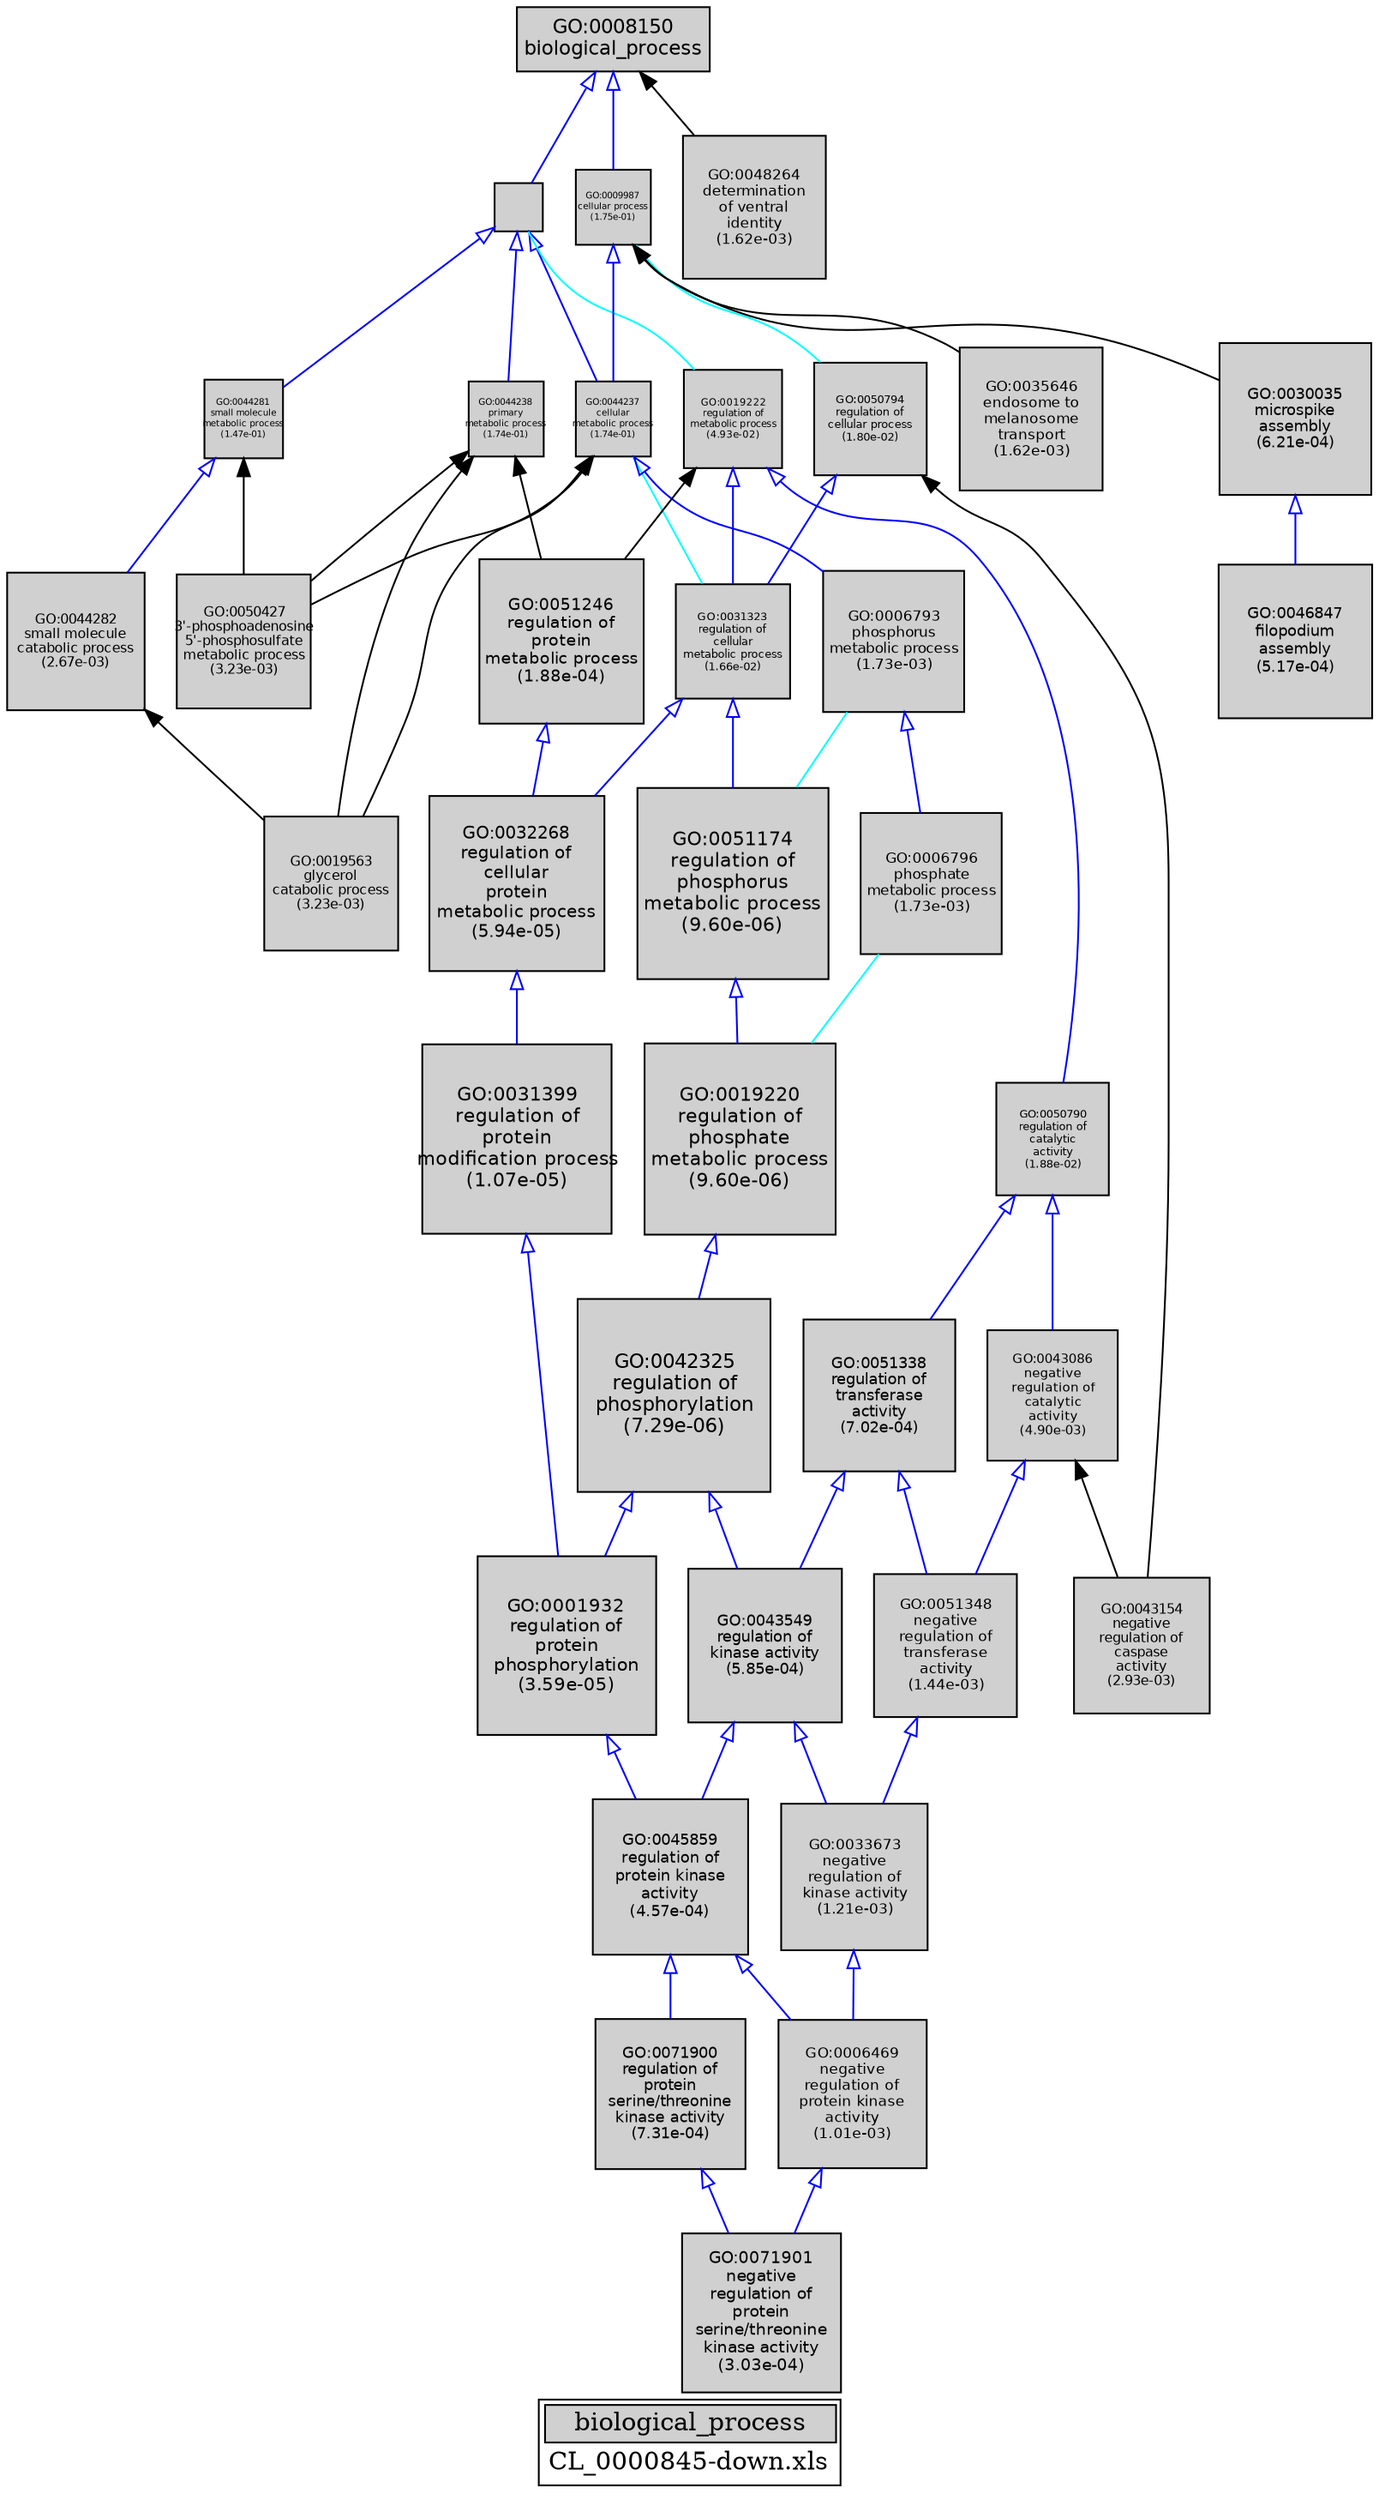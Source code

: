 digraph "biological_process" {
graph [ bgcolor = "#FFFFFF", label = <<TABLE COLOR="black" BGCOLOR="white"><TR><TD COLSPAN="2" BGCOLOR="#D0D0D0"><FONT COLOR="black">biological_process</FONT></TD></TR><TR><TD BORDER="0">CL_0000845-down.xls</TD></TR></TABLE>> ];
node [ fontname = "Helvetica" ];

subgraph "nodes" {

node [ style = "filled", fixedsize = "true", width = 1, shape = "box", fontsize = 9, fillcolor = "#D0D0D0", fontcolor = "black", color = "black" ];

"GO:0031323" [ URL = "#GO:0031323", label = <<TABLE BORDER="0"><TR><TD>GO:0031323<BR/>regulation of<BR/>cellular<BR/>metabolic process<BR/>(1.66e-02)</TD></TR></TABLE>>, width = 0.886628780407, shape = "box", fontsize = 6.38372721893, height = 0.886628780407 ];
"GO:0051174" [ URL = "#GO:0051174", label = <<TABLE BORDER="0"><TR><TD>GO:0051174<BR/>regulation of<BR/>phosphorus<BR/>metabolic process<BR/>(9.60e-06)</TD></TR></TABLE>>, width = 1.48253696515, shape = "box", fontsize = 10.6742661491, height = 1.48253696515 ];
"GO:0044282" [ URL = "#GO:0044282", label = <<TABLE BORDER="0"><TR><TD>GO:0044282<BR/>small molecule<BR/>catabolic process<BR/>(2.67e-03)</TD></TR></TABLE>>, width = 1.06395692321, shape = "box", fontsize = 7.66048984712, height = 1.06395692321 ];
"GO:0071900" [ URL = "#GO:0071900", label = <<TABLE BORDER="0"><TR><TD>GO:0071900<BR/>regulation of<BR/>protein<BR/>serine/threonine<BR/>kinase activity<BR/>(7.31e-04)</TD></TR></TABLE>>, width = 1.17358307486, shape = "box", fontsize = 8.44979813897, height = 1.17358307486 ];
"GO:0043549" [ URL = "#GO:0043549", label = <<TABLE BORDER="0"><TR><TD>GO:0043549<BR/>regulation of<BR/>kinase activity<BR/>(5.85e-04)</TD></TR></TABLE>>, width = 1.19150993928, shape = "box", fontsize = 8.57887156284, height = 1.19150993928 ];
"GO:0050794" [ URL = "#GO:0050794", label = <<TABLE BORDER="0"><TR><TD>GO:0050794<BR/>regulation of<BR/>cellular process<BR/>(1.80e-02)</TD></TR></TABLE>>, width = 0.87819405732, shape = "box", fontsize = 6.3229972127, height = 0.87819405732 ];
"GO:0051246" [ URL = "#GO:0051246", label = <<TABLE BORDER="0"><TR><TD>GO:0051246<BR/>regulation of<BR/>protein<BR/>metabolic process<BR/>(1.88e-04)</TD></TR></TABLE>>, width = 1.27854905608, shape = "box", fontsize = 9.20555320381, height = 1.27854905608 ];
"GO:0019563" [ URL = "#GO:0019563", label = <<TABLE BORDER="0"><TR><TD>GO:0019563<BR/>glycerol<BR/>catabolic process<BR/>(3.23e-03)</TD></TR></TABLE>>, width = 1.04686947757, shape = "box", fontsize = 7.53746023847, height = 1.04686947757 ];
"GO:0050790" [ URL = "#GO:0050790", label = <<TABLE BORDER="0"><TR><TD>GO:0050790<BR/>regulation of<BR/>catalytic<BR/>activity<BR/>(1.88e-02)</TD></TR></TABLE>>, width = 0.873321894635, shape = "box", fontsize = 6.28791764137, height = 0.873321894635 ];
"GO:0044281" [ URL = "#GO:0044281", label = <<TABLE BORDER="0"><TR><TD>GO:0044281<BR/>small molecule<BR/>metabolic process<BR/>(1.47e-01)</TD></TR></TABLE>>, width = 0.610454391014, shape = "box", fontsize = 5.0, height = 0.610454391014 ];
"GO:0045859" [ URL = "#GO:0045859", label = <<TABLE BORDER="0"><TR><TD>GO:0045859<BR/>regulation of<BR/>protein kinase<BR/>activity<BR/>(4.57e-04)</TD></TR></TABLE>>, width = 1.21091227244, shape = "box", fontsize = 8.7185683616, height = 1.21091227244 ];
"GO:0032268" [ URL = "#GO:0032268", label = <<TABLE BORDER="0"><TR><TD>GO:0032268<BR/>regulation of<BR/>cellular<BR/>protein<BR/>metabolic process<BR/>(5.94e-05)</TD></TR></TABLE>>, width = 1.36112528402, shape = "box", fontsize = 9.80010204497, height = 1.36112528402 ];
"GO:0042325" [ URL = "#GO:0042325", label = <<TABLE BORDER="0"><TR><TD>GO:0042325<BR/>regulation of<BR/>phosphorylation<BR/>(7.29e-06)</TD></TR></TABLE>>, width = 1.5, shape = "box", fontsize = 10.8, height = 1.5 ];
"GO:0006469" [ URL = "#GO:0006469", label = <<TABLE BORDER="0"><TR><TD>GO:0006469<BR/>negative<BR/>regulation of<BR/>protein kinase<BR/>activity<BR/>(1.01e-03)</TD></TR></TABLE>>, width = 1.14695832062, shape = "box", fontsize = 8.25809990847, height = 1.14695832062 ];
"GO:0051348" [ URL = "#GO:0051348", label = <<TABLE BORDER="0"><TR><TD>GO:0051348<BR/>negative<BR/>regulation of<BR/>transferase<BR/>activity<BR/>(1.44e-03)</TD></TR></TABLE>>, width = 1.11769842579, shape = "box", fontsize = 8.04742866568, height = 1.11769842579 ];
"GO:0008152" [ URL = "#GO:0008152", label = "", width = 0.378311140467, shape = "box", height = 0.378311140467 ];
"GO:0019220" [ URL = "#GO:0019220", label = <<TABLE BORDER="0"><TR><TD>GO:0019220<BR/>regulation of<BR/>phosphate<BR/>metabolic process<BR/>(9.60e-06)</TD></TR></TABLE>>, width = 1.48253696515, shape = "box", fontsize = 10.6742661491, height = 1.48253696515 ];
"GO:0044238" [ URL = "#GO:0044238", label = <<TABLE BORDER="0"><TR><TD>GO:0044238<BR/>primary<BR/>metabolic process<BR/>(1.74e-01)</TD></TR></TABLE>>, width = 0.583934727955, shape = "box", fontsize = 5.0, height = 0.583934727955 ];
"GO:0043086" [ URL = "#GO:0043086", label = <<TABLE BORDER="0"><TR><TD>GO:0043086<BR/>negative<BR/>regulation of<BR/>catalytic<BR/>activity<BR/>(4.90e-03)</TD></TR></TABLE>>, width = 1.00860206865, shape = "box", fontsize = 7.26193489426, height = 1.00860206865 ];
"GO:0035646" [ URL = "#GO:0035646", label = <<TABLE BORDER="0"><TR><TD>GO:0035646<BR/>endosome to<BR/>melanosome<BR/>transport<BR/>(1.62e-03)</TD></TR></TABLE>>, width = 1.10772031002, shape = "box", fontsize = 7.97558623211, height = 1.10772031002 ];
"GO:0043154" [ URL = "#GO:0043154", label = <<TABLE BORDER="0"><TR><TD>GO:0043154<BR/>negative<BR/>regulation of<BR/>caspase<BR/>activity<BR/>(2.93e-03)</TD></TR></TABLE>>, width = 1.05575356107, shape = "box", fontsize = 7.6014256397, height = 1.05575356107 ];
"GO:0044237" [ URL = "#GO:0044237", label = <<TABLE BORDER="0"><TR><TD>GO:0044237<BR/>cellular<BR/>metabolic process<BR/>(1.74e-01)</TD></TR></TABLE>>, width = 0.583934727955, shape = "box", fontsize = 5.0, height = 0.583934727955 ];
"GO:0071901" [ URL = "#GO:0071901", label = <<TABLE BORDER="0"><TR><TD>GO:0071901<BR/>negative<BR/>regulation of<BR/>protein<BR/>serine/threonine<BR/>kinase activity<BR/>(3.03e-04)</TD></TR></TABLE>>, width = 1.2427419791, shape = "box", fontsize = 8.9477422495, height = 1.2427419791 ];
"GO:0006796" [ URL = "#GO:0006796", label = <<TABLE BORDER="0"><TR><TD>GO:0006796<BR/>phosphate<BR/>metabolic process<BR/>(1.73e-03)</TD></TR></TABLE>>, width = 1.1020772964, shape = "box", fontsize = 7.93495653406, height = 1.1020772964 ];
"GO:0008150" [ URL = "#GO:0008150", label = <<TABLE BORDER="0"><TR><TD>GO:0008150<BR/>biological_process</TD></TR></TABLE>>, width = 1.5, shape = "box", fontsize = 10.8 ];
"GO:0006793" [ URL = "#GO:0006793", label = <<TABLE BORDER="0"><TR><TD>GO:0006793<BR/>phosphorus<BR/>metabolic process<BR/>(1.73e-03)</TD></TR></TABLE>>, width = 1.1020772964, shape = "box", fontsize = 7.93495653406, height = 1.1020772964 ];
"GO:0009987" [ URL = "#GO:0009987", label = <<TABLE BORDER="0"><TR><TD>GO:0009987<BR/>cellular process<BR/>(1.75e-01)</TD></TR></TABLE>>, width = 0.582795806352, shape = "box", fontsize = 5.0, height = 0.582795806352 ];
"GO:0033673" [ URL = "#GO:0033673", label = <<TABLE BORDER="0"><TR><TD>GO:0033673<BR/>negative<BR/>regulation of<BR/>kinase activity<BR/>(1.21e-03)</TD></TR></TABLE>>, width = 1.13195419814, shape = "box", fontsize = 8.15007022657, height = 1.13195419814 ];
"GO:0051338" [ URL = "#GO:0051338", label = <<TABLE BORDER="0"><TR><TD>GO:0051338<BR/>regulation of<BR/>transferase<BR/>activity<BR/>(7.02e-04)</TD></TR></TABLE>>, width = 1.17689097049, shape = "box", fontsize = 8.47361498751, height = 1.17689097049 ];
"GO:0031399" [ URL = "#GO:0031399", label = <<TABLE BORDER="0"><TR><TD>GO:0031399<BR/>regulation of<BR/>protein<BR/>modification process<BR/>(1.07e-05)</TD></TR></TABLE>>, width = 1.47530077534, shape = "box", fontsize = 10.6221655824, height = 1.47530077534 ];
"GO:0001932" [ URL = "#GO:0001932", label = <<TABLE BORDER="0"><TR><TD>GO:0001932<BR/>regulation of<BR/>protein<BR/>phosphorylation<BR/>(3.59e-05)</TD></TR></TABLE>>, width = 1.39564132179, shape = "box", fontsize = 10.0486175169, height = 1.39564132179 ];
"GO:0050427" [ URL = "#GO:0050427", label = <<TABLE BORDER="0"><TR><TD>GO:0050427<BR/>3'-phosphoadenosine<BR/>5'-phosphosulfate<BR/>metabolic process<BR/>(3.23e-03)</TD></TR></TABLE>>, width = 1.04686947757, shape = "box", fontsize = 7.53746023847, height = 1.04686947757 ];
"GO:0048264" [ URL = "#GO:0048264", label = <<TABLE BORDER="0"><TR><TD>GO:0048264<BR/>determination<BR/>of ventral<BR/>identity<BR/>(1.62e-03)</TD></TR></TABLE>>, width = 1.10772031002, shape = "box", fontsize = 7.97558623211, height = 1.10772031002 ];
"GO:0019222" [ URL = "#GO:0019222", label = <<TABLE BORDER="0"><TR><TD>GO:0019222<BR/>regulation of<BR/>metabolic process<BR/>(4.93e-02)</TD></TR></TABLE>>, width = 0.76141864332, shape = "box", fontsize = 5.4822142319, height = 0.76141864332 ];
"GO:0046847" [ URL = "#GO:0046847", label = <<TABLE BORDER="0"><TR><TD>GO:0046847<BR/>filopodium<BR/>assembly<BR/>(5.17e-04)</TD></TR></TABLE>>, width = 1.20131353738, shape = "box", fontsize = 8.64945746913, height = 1.20131353738 ];
"GO:0030035" [ URL = "#GO:0030035", label = <<TABLE BORDER="0"><TR><TD>GO:0030035<BR/>microspike<BR/>assembly<BR/>(6.21e-04)</TD></TR></TABLE>>, width = 1.18669859625, shape = "box", fontsize = 8.54422989299, height = 1.18669859625 ];
}
subgraph "edges" {


edge [ dir = "back", weight = 1 ];
subgraph "regulates" {


edge [ color = "cyan", arrowtail = "none" ];
subgraph "positive" {


edge [ color = "green", arrowtail = "vee" ];
}
subgraph "negative" {


edge [ color = "red", arrowtail = "tee" ];
}
"GO:0008152" -> "GO:0019222";
"GO:0044237" -> "GO:0031323";
"GO:0006793" -> "GO:0051174";
"GO:0006796" -> "GO:0019220";
"GO:0009987" -> "GO:0050794";
}
subgraph "part_of" {


edge [ color = "purple", arrowtail = "diamond", weight = 2.5 ];
}
subgraph "is_a" {


edge [ color = "blue", arrowtail = "empty", weight = 5.0 ];
"GO:0043086" -> "GO:0051348";
"GO:0044281" -> "GO:0044282";
"GO:0043549" -> "GO:0045859";
"GO:0032268" -> "GO:0031399";
"GO:0044237" -> "GO:0006793";
"GO:0006793" -> "GO:0006796";
"GO:0050790" -> "GO:0043086";
"GO:0019220" -> "GO:0042325";
"GO:0045859" -> "GO:0071900";
"GO:0051338" -> "GO:0043549";
"GO:0051246" -> "GO:0032268";
"GO:0051348" -> "GO:0033673";
"GO:0008152" -> "GO:0044237";
"GO:0019222" -> "GO:0031323";
"GO:0071900" -> "GO:0071901";
"GO:0031399" -> "GO:0001932";
"GO:0019222" -> "GO:0050790";
"GO:0008152" -> "GO:0044281";
"GO:0050790" -> "GO:0051338";
"GO:0001932" -> "GO:0045859";
"GO:0051338" -> "GO:0051348";
"GO:0031323" -> "GO:0051174";
"GO:0030035" -> "GO:0046847";
"GO:0050794" -> "GO:0031323";
"GO:0042325" -> "GO:0043549";
"GO:0042325" -> "GO:0001932";
"GO:0008150" -> "GO:0009987";
"GO:0006469" -> "GO:0071901";
"GO:0008152" -> "GO:0044238";
"GO:0051174" -> "GO:0019220";
"GO:0008150" -> "GO:0008152";
"GO:0045859" -> "GO:0006469";
"GO:0033673" -> "GO:0006469";
"GO:0009987" -> "GO:0044237";
"GO:0043549" -> "GO:0033673";
"GO:0031323" -> "GO:0032268";
}
"GO:0044281" -> "GO:0050427";
"GO:0009987" -> "GO:0030035";
"GO:0050794" -> "GO:0043154";
"GO:0009987" -> "GO:0035646";
"GO:0019222" -> "GO:0051246";
"GO:0043086" -> "GO:0043154";
"GO:0044238" -> "GO:0019563";
"GO:0044237" -> "GO:0050427";
"GO:0044238" -> "GO:0050427";
"GO:0008150" -> "GO:0048264";
"GO:0044282" -> "GO:0019563";
"GO:0044238" -> "GO:0051246";
"GO:0044237" -> "GO:0019563";
}
}
